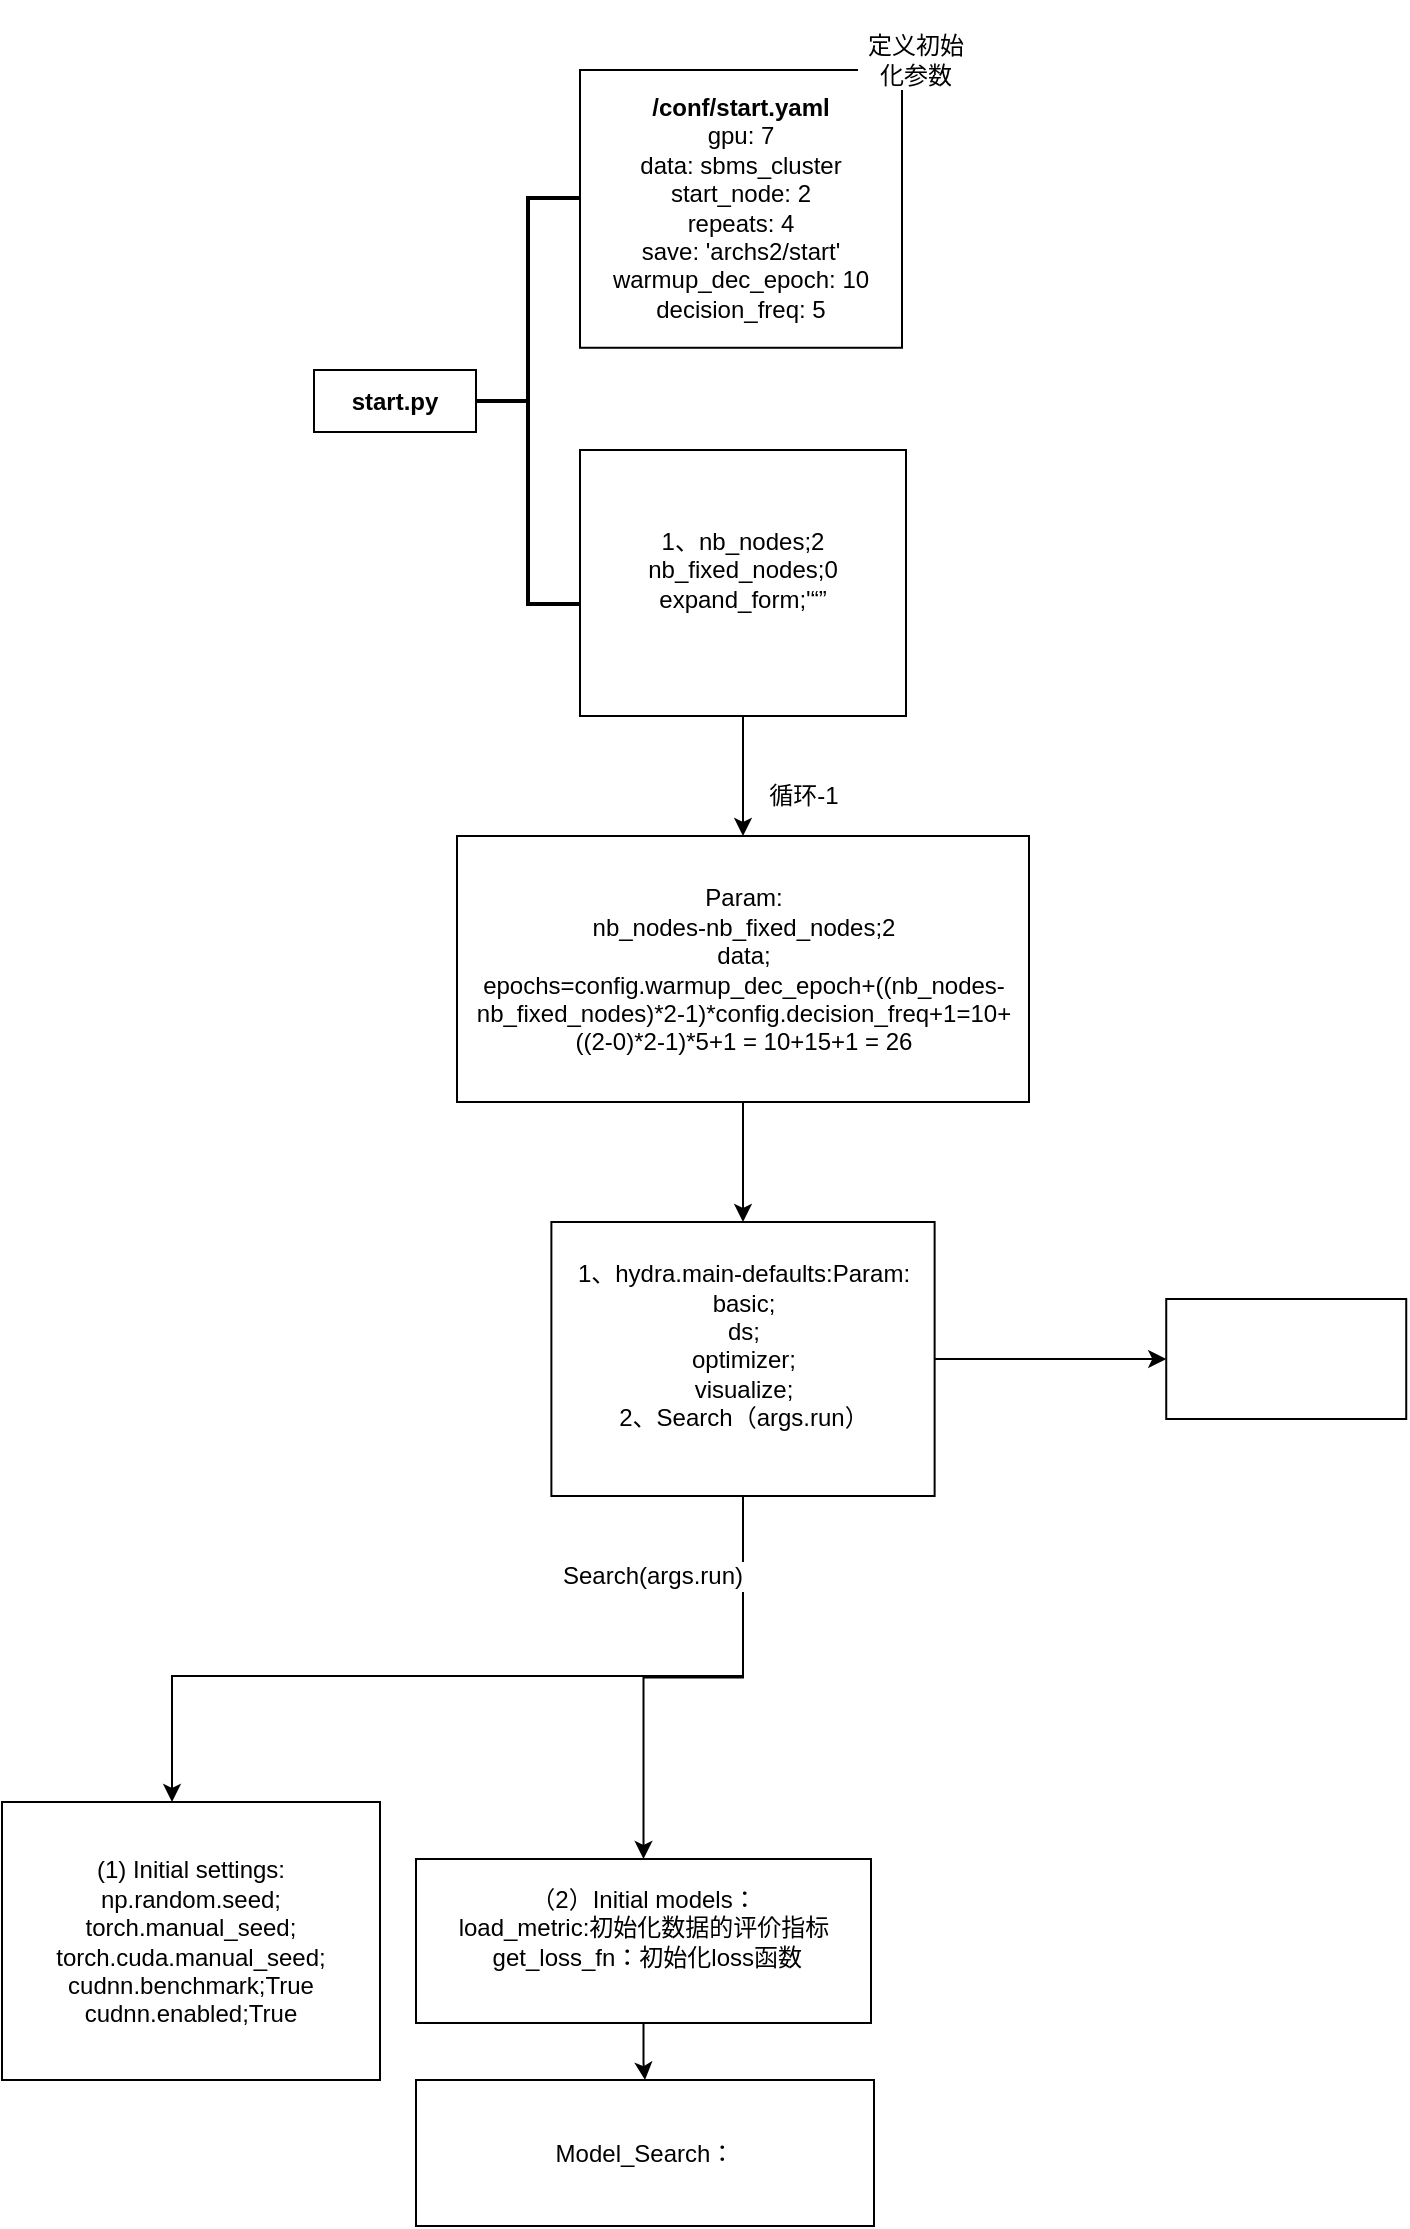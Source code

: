 <mxfile version="20.1.1" type="github"><diagram id="QU7RpB4ZopMrfID9qzlR" name="Page-1"><mxGraphModel dx="1700" dy="430" grid="0" gridSize="10" guides="1" tooltips="1" connect="1" arrows="1" fold="1" page="0" pageScale="1" pageWidth="827" pageHeight="1169" math="0" shadow="0"><root><mxCell id="0"/><mxCell id="1" parent="0"/><mxCell id="4ZSz90NQcmdr0XxRcMOV-1" value="&lt;b&gt;start.py&lt;/b&gt;" style="rounded=0;whiteSpace=wrap;html=1;" vertex="1" parent="1"><mxGeometry x="-517" y="371" width="81" height="31" as="geometry"/></mxCell><mxCell id="4ZSz90NQcmdr0XxRcMOV-2" value="&lt;div&gt;&lt;b&gt;/conf/start.yaml&lt;/b&gt;&lt;/div&gt;&lt;div&gt;&lt;span style=&quot;background-color: initial;&quot;&gt;gpu: 7&lt;/span&gt;&lt;/div&gt;&lt;div&gt;data: sbms_cluster&lt;/div&gt;&lt;div&gt;start_node: 2&lt;/div&gt;&lt;div&gt;repeats: 4&lt;/div&gt;&lt;div&gt;save: 'archs2/start'&lt;/div&gt;&lt;div&gt;warmup_dec_epoch: 10&lt;/div&gt;&lt;div&gt;decision_freq: 5&lt;/div&gt;" style="whiteSpace=wrap;html=1;rounded=0;" vertex="1" parent="1"><mxGeometry x="-384" y="221" width="161" height="138.88" as="geometry"/></mxCell><mxCell id="4ZSz90NQcmdr0XxRcMOV-12" value="定义初始化参数" style="text;html=1;strokeColor=none;fillColor=none;align=center;verticalAlign=middle;whiteSpace=wrap;rounded=0;labelBackgroundColor=#FFFFFF;fontSize=12;" vertex="1" parent="1"><mxGeometry x="-246" y="186" width="60" height="59" as="geometry"/></mxCell><mxCell id="4ZSz90NQcmdr0XxRcMOV-15" value="" style="strokeWidth=2;html=1;shape=mxgraph.flowchart.annotation_2;align=left;labelPosition=right;pointerEvents=1;labelBackgroundColor=#FFFFFF;fontSize=12;" vertex="1" parent="1"><mxGeometry x="-436" y="285.01" width="52" height="202.99" as="geometry"/></mxCell><mxCell id="4ZSz90NQcmdr0XxRcMOV-27" value="" style="edgeStyle=orthogonalEdgeStyle;rounded=0;orthogonalLoop=1;jettySize=auto;html=1;fontSize=12;" edge="1" parent="1" source="4ZSz90NQcmdr0XxRcMOV-21" target="4ZSz90NQcmdr0XxRcMOV-26"><mxGeometry relative="1" as="geometry"/></mxCell><mxCell id="4ZSz90NQcmdr0XxRcMOV-21" value="1、nb_nodes;2&lt;div&gt;nb_fixed_nodes;0&lt;/div&gt;&lt;div&gt;expand_form;'“”&lt;/div&gt;&lt;div&gt;&lt;br&gt;&lt;/div&gt;" style="rounded=0;whiteSpace=wrap;html=1;labelBackgroundColor=#FFFFFF;fontSize=12;strokeColor=default;" vertex="1" parent="1"><mxGeometry x="-384" y="411" width="163" height="133" as="geometry"/></mxCell><mxCell id="4ZSz90NQcmdr0XxRcMOV-30" value="" style="edgeStyle=orthogonalEdgeStyle;rounded=0;orthogonalLoop=1;jettySize=auto;html=1;fontSize=12;" edge="1" parent="1" source="4ZSz90NQcmdr0XxRcMOV-26" target="4ZSz90NQcmdr0XxRcMOV-29"><mxGeometry relative="1" as="geometry"/></mxCell><mxCell id="4ZSz90NQcmdr0XxRcMOV-26" value="Param:&lt;br&gt;&lt;div&gt;nb_nodes-nb_fixed_nodes;2&lt;/div&gt;&lt;div&gt;data;&lt;/div&gt;&lt;div&gt;epochs=config.warmup_dec_epoch+((nb_nodes-nb_fixed_nodes)*2-1)*config.decision_freq+1=10+((2-0)*2-1)*5+1 = 10+15+1 = 26&lt;/div&gt;" style="rounded=0;whiteSpace=wrap;html=1;labelBackgroundColor=#FFFFFF;fontSize=12;strokeColor=default;" vertex="1" parent="1"><mxGeometry x="-445.5" y="604" width="286" height="133" as="geometry"/></mxCell><mxCell id="4ZSz90NQcmdr0XxRcMOV-28" value="循环-1" style="text;html=1;strokeColor=none;fillColor=none;align=center;verticalAlign=middle;whiteSpace=wrap;rounded=0;labelBackgroundColor=#FFFFFF;fontSize=12;" vertex="1" parent="1"><mxGeometry x="-302" y="569" width="60" height="30" as="geometry"/></mxCell><mxCell id="4ZSz90NQcmdr0XxRcMOV-32" value="" style="edgeStyle=orthogonalEdgeStyle;rounded=0;orthogonalLoop=1;jettySize=auto;html=1;fontSize=12;" edge="1" parent="1" source="4ZSz90NQcmdr0XxRcMOV-29" target="4ZSz90NQcmdr0XxRcMOV-31"><mxGeometry relative="1" as="geometry"/></mxCell><mxCell id="4ZSz90NQcmdr0XxRcMOV-38" value="" style="edgeStyle=orthogonalEdgeStyle;rounded=0;orthogonalLoop=1;jettySize=auto;html=1;fontSize=12;exitX=0.5;exitY=1;exitDx=0;exitDy=0;" edge="1" parent="1" source="4ZSz90NQcmdr0XxRcMOV-29" target="4ZSz90NQcmdr0XxRcMOV-37"><mxGeometry relative="1" as="geometry"><Array as="points"><mxPoint x="-302" y="1024"/><mxPoint x="-588" y="1024"/></Array></mxGeometry></mxCell><mxCell id="4ZSz90NQcmdr0XxRcMOV-40" value="" style="edgeStyle=orthogonalEdgeStyle;rounded=0;orthogonalLoop=1;jettySize=auto;html=1;fontSize=12;" edge="1" parent="1" source="4ZSz90NQcmdr0XxRcMOV-29" target="4ZSz90NQcmdr0XxRcMOV-39"><mxGeometry relative="1" as="geometry"/></mxCell><mxCell id="4ZSz90NQcmdr0XxRcMOV-29" value="1、hydra.main-defaults:Param:&lt;div&gt;basic;&lt;/div&gt;&lt;div&gt;ds;&lt;/div&gt;&lt;div&gt;optimizer;&lt;/div&gt;&lt;div&gt;visualize;&lt;/div&gt;&lt;div&gt;2、Search（args.run）&lt;/div&gt;&lt;div&gt;&lt;br&gt;&lt;/div&gt;" style="whiteSpace=wrap;html=1;rounded=0;labelBackgroundColor=#FFFFFF;" vertex="1" parent="1"><mxGeometry x="-398.31" y="797" width="191.62" height="137" as="geometry"/></mxCell><mxCell id="4ZSz90NQcmdr0XxRcMOV-31" value="" style="whiteSpace=wrap;html=1;rounded=0;labelBackgroundColor=#FFFFFF;" vertex="1" parent="1"><mxGeometry x="-90.88" y="835.5" width="120" height="60" as="geometry"/></mxCell><mxCell id="4ZSz90NQcmdr0XxRcMOV-33" value="Search(args.run)" style="text;html=1;strokeColor=none;fillColor=none;align=center;verticalAlign=middle;whiteSpace=wrap;rounded=0;labelBackgroundColor=#FFFFFF;fontSize=12;" vertex="1" parent="1"><mxGeometry x="-403" y="957" width="111" height="34" as="geometry"/></mxCell><mxCell id="4ZSz90NQcmdr0XxRcMOV-37" value="&lt;div&gt;(1) Initial settings:&lt;/div&gt;&lt;div&gt;np.random.seed;&lt;/div&gt;&lt;div&gt;torch.manual_seed;&lt;/div&gt;&lt;div&gt;torch.cuda.manual_seed;&lt;/div&gt;&lt;div&gt;cudnn.benchmark;True&lt;/div&gt;&lt;div&gt;cudnn.enabled;True&lt;/div&gt;" style="whiteSpace=wrap;html=1;rounded=0;labelBackgroundColor=#FFFFFF;" vertex="1" parent="1"><mxGeometry x="-673" y="1087" width="189" height="139" as="geometry"/></mxCell><mxCell id="4ZSz90NQcmdr0XxRcMOV-42" value="" style="edgeStyle=orthogonalEdgeStyle;rounded=0;orthogonalLoop=1;jettySize=auto;html=1;fontSize=12;" edge="1" parent="1" source="4ZSz90NQcmdr0XxRcMOV-39" target="4ZSz90NQcmdr0XxRcMOV-41"><mxGeometry relative="1" as="geometry"/></mxCell><mxCell id="4ZSz90NQcmdr0XxRcMOV-39" value="&lt;div&gt;（2）Initial models：&lt;/div&gt;&lt;div&gt;load_metric:初始化数据的评价指标&lt;/div&gt;&lt;div&gt;&amp;nbsp;get_loss_fn：初始化loss函数&lt;/div&gt;&lt;div&gt;&lt;br&gt;&lt;/div&gt;" style="whiteSpace=wrap;html=1;rounded=0;labelBackgroundColor=#FFFFFF;align=center;" vertex="1" parent="1"><mxGeometry x="-466" y="1115.5" width="227.5" height="82" as="geometry"/></mxCell><mxCell id="4ZSz90NQcmdr0XxRcMOV-41" value="Model_Search：" style="whiteSpace=wrap;html=1;rounded=0;labelBackgroundColor=#FFFFFF;" vertex="1" parent="1"><mxGeometry x="-466" y="1226" width="229" height="73" as="geometry"/></mxCell></root></mxGraphModel></diagram></mxfile>